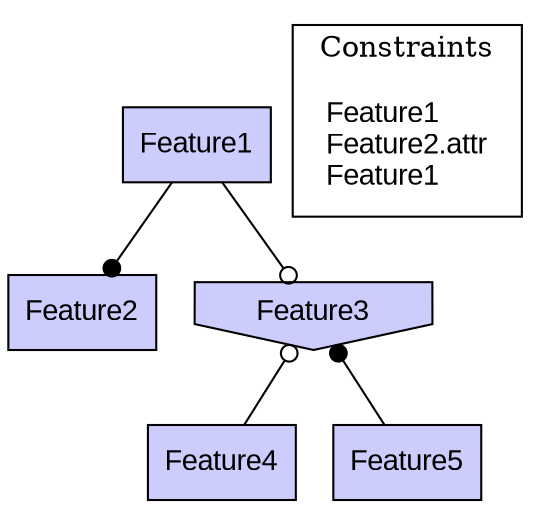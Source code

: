 digraph FeatureModel {
rankdir="TB"
newrank=true
node [style=filled fontname="Arial Unicode MS, Arial"];

Feature2 [fillcolor="#CCCCFD" tooltip="Cardinality: None" shape="box"]
Feature1 -> Feature2 [arrowhead="dot", arrowtail="none", dir="both"]
Feature4 [fillcolor="#CCCCFD" tooltip="Cardinality: None" shape="box"]
Feature3 -> Feature4 [arrowhead="none", arrowtail="odot", dir="both"]
Feature5 [fillcolor="#CCCCFD" tooltip="Cardinality: None" shape="box"]
Feature3 -> Feature5 [arrowhead="none", arrowtail="dot", dir="both"]
Feature3 [fillcolor="#CCCCFD" tooltip="Cardinality: None" shape="invhouse"]
Feature1 -> Feature3 [arrowhead="odot", arrowtail="none", dir="both"]
Feature1 [fillcolor="#CCCCFD" tooltip="Cardinality: None" shape="box"]


subgraph cluster_constraints{
    label="Constraints"
    constraints [shape="box" color="white" label=<<table border="0" cellpadding="0" cellspacing="0" cellborder="0">
        <tr><td align="left">Feature1</td></tr>
    <tr><td align="left">Feature2.attr</td></tr>
    <tr><td align="left">Feature1</td></tr>
</table>>]
}
}

